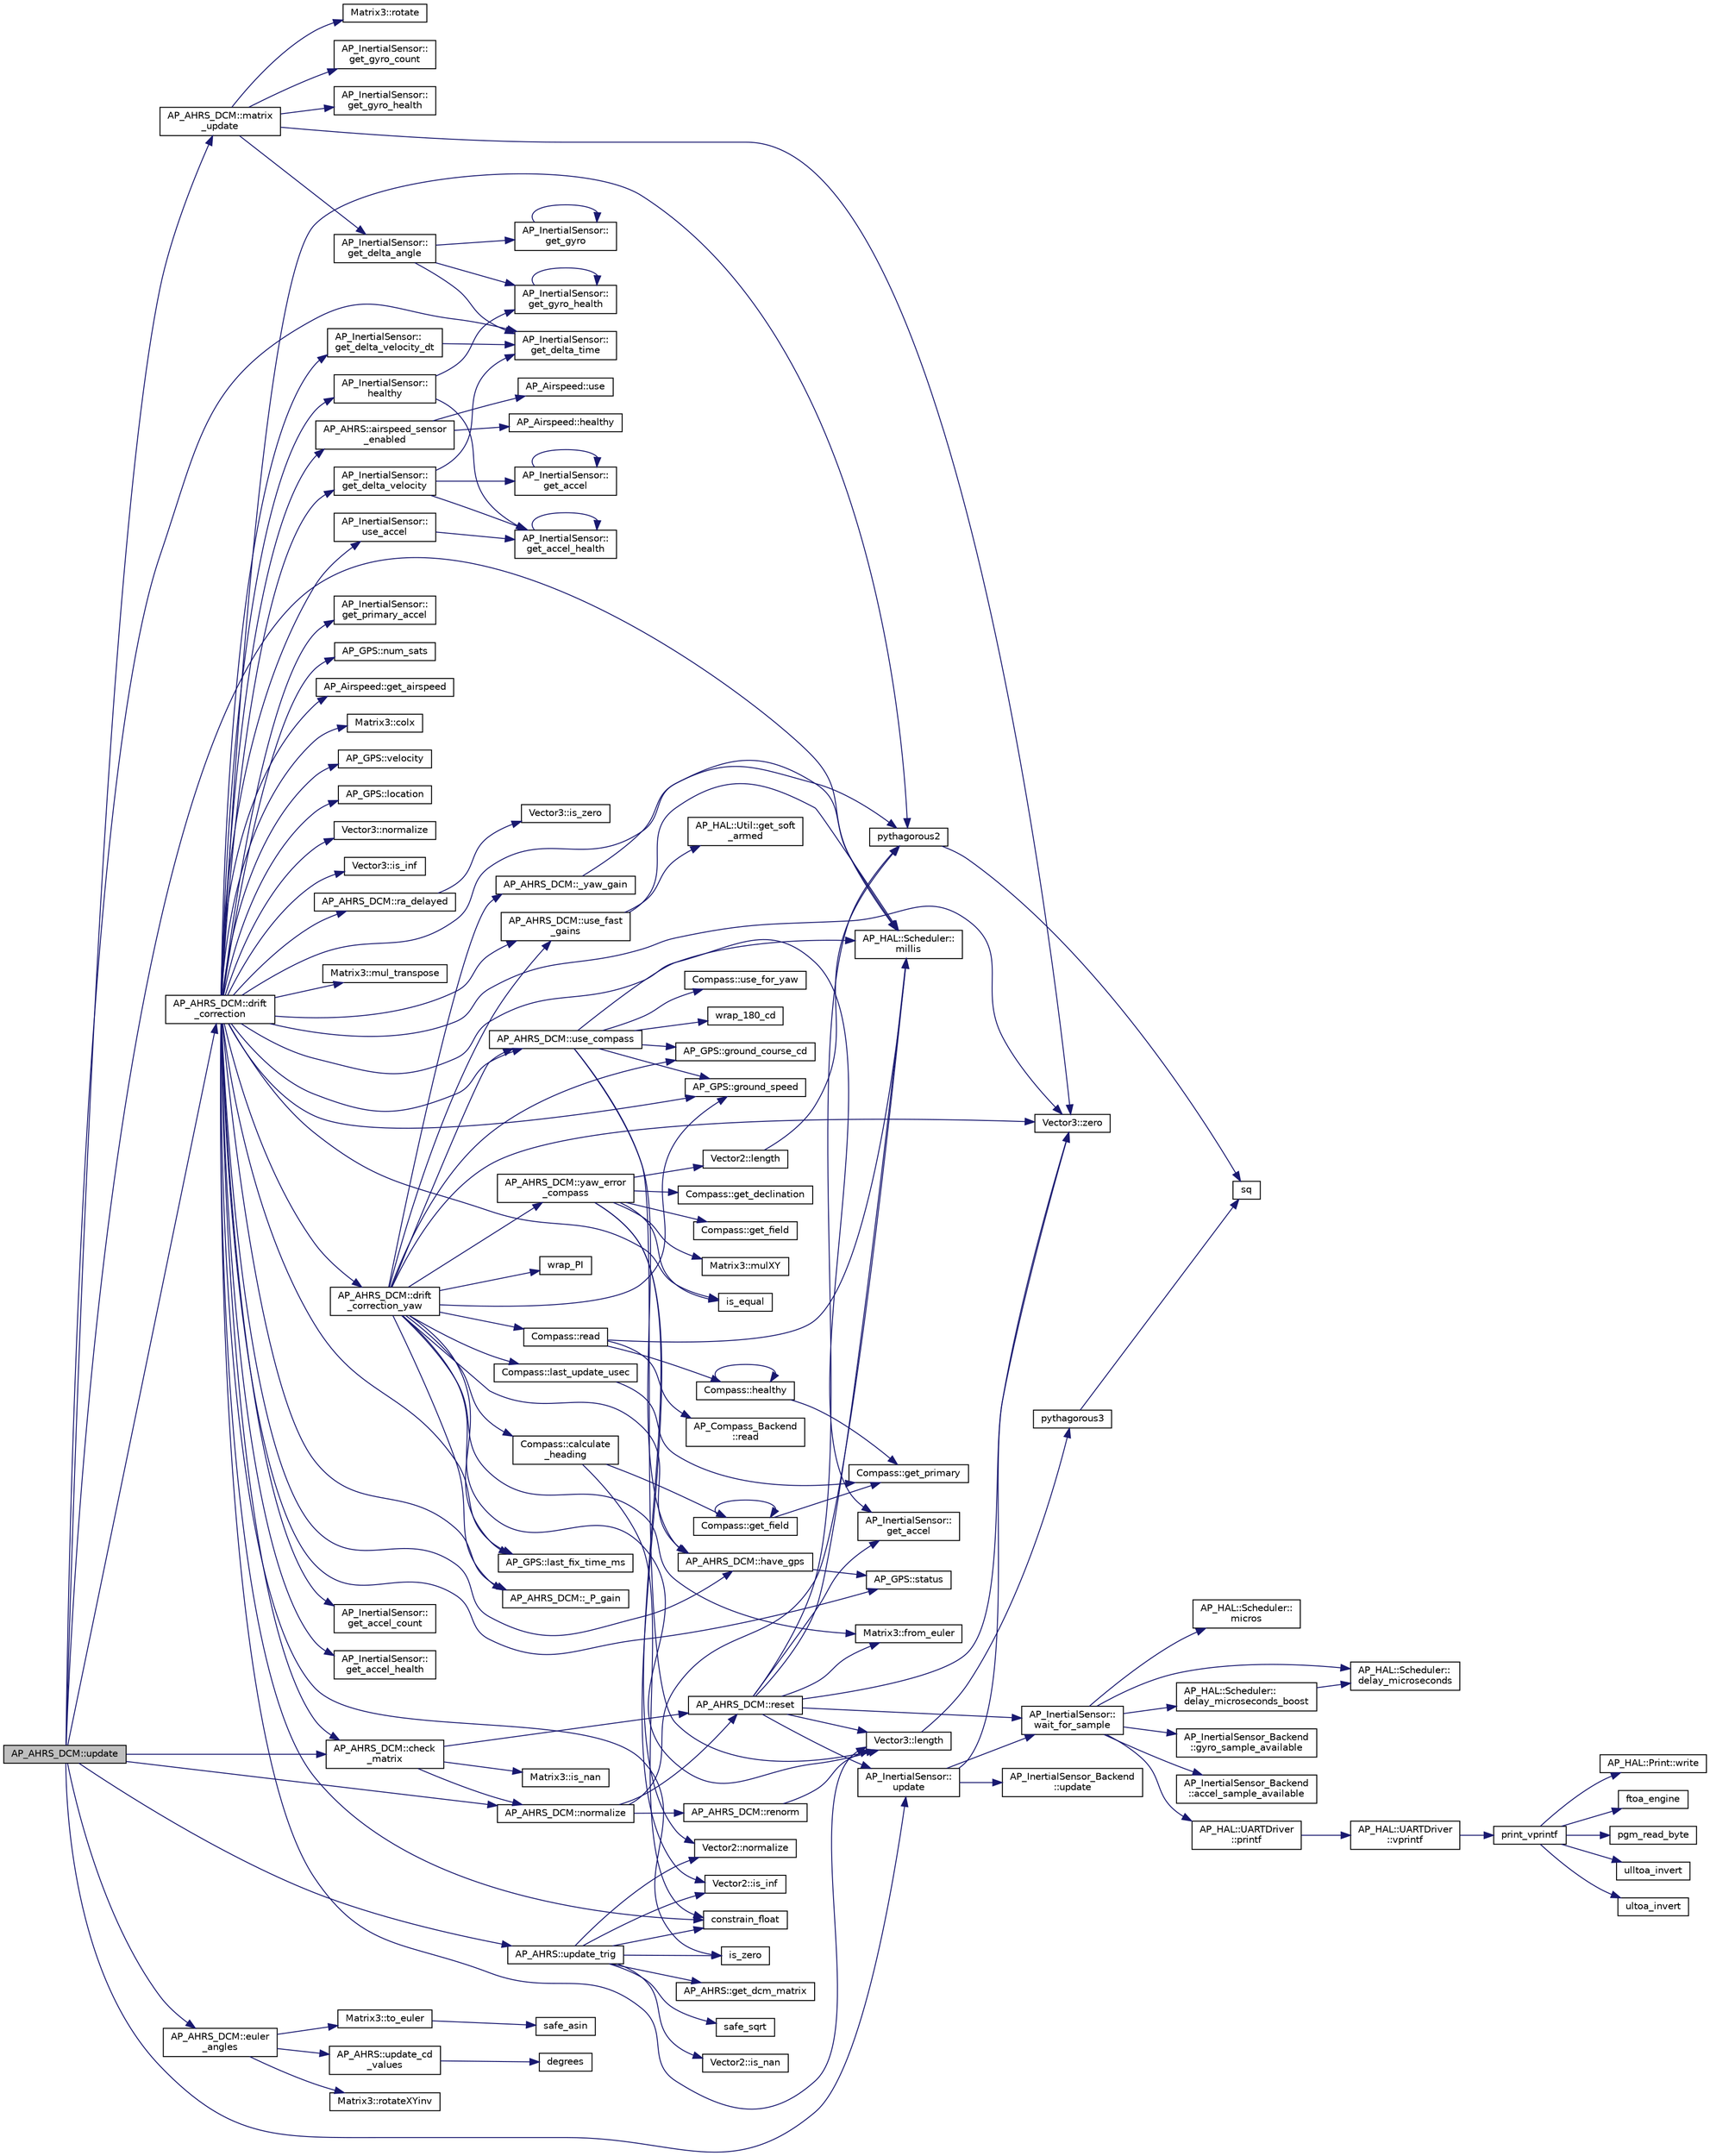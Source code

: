 digraph "AP_AHRS_DCM::update"
{
 // INTERACTIVE_SVG=YES
  edge [fontname="Helvetica",fontsize="10",labelfontname="Helvetica",labelfontsize="10"];
  node [fontname="Helvetica",fontsize="10",shape=record];
  rankdir="LR";
  Node1 [label="AP_AHRS_DCM::update",height=0.2,width=0.4,color="black", fillcolor="grey75", style="filled", fontcolor="black"];
  Node1 -> Node2 [color="midnightblue",fontsize="10",style="solid",fontname="Helvetica"];
  Node2 [label="AP_HAL::Scheduler::\lmillis",height=0.2,width=0.4,color="black", fillcolor="white", style="filled",URL="$classAP__HAL_1_1Scheduler.html#a26b68339fc68a562d8d3a1238d0ec8c1"];
  Node1 -> Node3 [color="midnightblue",fontsize="10",style="solid",fontname="Helvetica"];
  Node3 [label="AP_InertialSensor::\lupdate",height=0.2,width=0.4,color="black", fillcolor="white", style="filled",URL="$classAP__InertialSensor.html#a2ab4e9e49af5ae38f38d3818fde2b675"];
  Node3 -> Node4 [color="midnightblue",fontsize="10",style="solid",fontname="Helvetica"];
  Node4 [label="AP_InertialSensor::\lwait_for_sample",height=0.2,width=0.4,color="black", fillcolor="white", style="filled",URL="$classAP__InertialSensor.html#aa4faf114689e827390b5da7bc6fd5f20"];
  Node4 -> Node5 [color="midnightblue",fontsize="10",style="solid",fontname="Helvetica"];
  Node5 [label="AP_HAL::Scheduler::\lmicros",height=0.2,width=0.4,color="black", fillcolor="white", style="filled",URL="$classAP__HAL_1_1Scheduler.html#add46d722bfb08a16f220e63591654e46"];
  Node4 -> Node6 [color="midnightblue",fontsize="10",style="solid",fontname="Helvetica"];
  Node6 [label="AP_HAL::Scheduler::\ldelay_microseconds_boost",height=0.2,width=0.4,color="black", fillcolor="white", style="filled",URL="$classAP__HAL_1_1Scheduler.html#aa0beaea3a0ce331569f7617c10a06f53"];
  Node6 -> Node7 [color="midnightblue",fontsize="10",style="solid",fontname="Helvetica"];
  Node7 [label="AP_HAL::Scheduler::\ldelay_microseconds",height=0.2,width=0.4,color="black", fillcolor="white", style="filled",URL="$classAP__HAL_1_1Scheduler.html#a78c4f1b1f192ac1c99544b6cc8f099b0"];
  Node4 -> Node8 [color="midnightblue",fontsize="10",style="solid",fontname="Helvetica"];
  Node8 [label="AP_InertialSensor_Backend\l::gyro_sample_available",height=0.2,width=0.4,color="black", fillcolor="white", style="filled",URL="$classAP__InertialSensor__Backend.html#a1e40c452864d32dba89bb000c4381e52"];
  Node4 -> Node9 [color="midnightblue",fontsize="10",style="solid",fontname="Helvetica"];
  Node9 [label="AP_InertialSensor_Backend\l::accel_sample_available",height=0.2,width=0.4,color="black", fillcolor="white", style="filled",URL="$classAP__InertialSensor__Backend.html#a0136c556865dd4a0f123ce8444f042de"];
  Node4 -> Node7 [color="midnightblue",fontsize="10",style="solid",fontname="Helvetica"];
  Node4 -> Node10 [color="midnightblue",fontsize="10",style="solid",fontname="Helvetica"];
  Node10 [label="AP_HAL::UARTDriver\l::printf",height=0.2,width=0.4,color="black", fillcolor="white", style="filled",URL="$classAP__HAL_1_1UARTDriver.html#a65c7824b8877f7a2f79365c8ffae8f56"];
  Node10 -> Node11 [color="midnightblue",fontsize="10",style="solid",fontname="Helvetica"];
  Node11 [label="AP_HAL::UARTDriver\l::vprintf",height=0.2,width=0.4,color="black", fillcolor="white", style="filled",URL="$classAP__HAL_1_1UARTDriver.html#aa8abfb6d6641299472c29ac1edde559f"];
  Node11 -> Node12 [color="midnightblue",fontsize="10",style="solid",fontname="Helvetica"];
  Node12 [label="print_vprintf",height=0.2,width=0.4,color="black", fillcolor="white", style="filled",URL="$print__vprintf_8cpp.html#a473b9349f4b086b552a21eb8fe057016"];
  Node12 -> Node13 [color="midnightblue",fontsize="10",style="solid",fontname="Helvetica"];
  Node13 [label="AP_HAL::Print::write",height=0.2,width=0.4,color="black", fillcolor="white", style="filled",URL="$classAP__HAL_1_1Print.html#acc65391952a43334f8f5c9bef341f501"];
  Node12 -> Node14 [color="midnightblue",fontsize="10",style="solid",fontname="Helvetica"];
  Node14 [label="ftoa_engine",height=0.2,width=0.4,color="black", fillcolor="white", style="filled",URL="$ftoa__engine_8cpp.html#a1c28234da8f20b43c85890d4bb452947"];
  Node12 -> Node15 [color="midnightblue",fontsize="10",style="solid",fontname="Helvetica"];
  Node15 [label="pgm_read_byte",height=0.2,width=0.4,color="black", fillcolor="white", style="filled",URL="$AP__Progmem_8h.html#a1514e0408e036062b4af844baaf567da"];
  Node12 -> Node16 [color="midnightblue",fontsize="10",style="solid",fontname="Helvetica"];
  Node16 [label="ulltoa_invert",height=0.2,width=0.4,color="black", fillcolor="white", style="filled",URL="$utoa__invert_8cpp.html#a34926f552460b47c414ec4d83b32815c"];
  Node12 -> Node17 [color="midnightblue",fontsize="10",style="solid",fontname="Helvetica"];
  Node17 [label="ultoa_invert",height=0.2,width=0.4,color="black", fillcolor="white", style="filled",URL="$utoa__invert_8cpp.html#a5d99bba8e697c1e11da489d88fca8559"];
  Node3 -> Node18 [color="midnightblue",fontsize="10",style="solid",fontname="Helvetica"];
  Node18 [label="AP_InertialSensor_Backend\l::update",height=0.2,width=0.4,color="black", fillcolor="white", style="filled",URL="$classAP__InertialSensor__Backend.html#a7016ddeb343d823f9fe518fd414ba848"];
  Node3 -> Node19 [color="midnightblue",fontsize="10",style="solid",fontname="Helvetica"];
  Node19 [label="Vector3::zero",height=0.2,width=0.4,color="black", fillcolor="white", style="filled",URL="$classVector3.html#adf1769d5ee5df2f8585df2f540fa5efe"];
  Node1 -> Node20 [color="midnightblue",fontsize="10",style="solid",fontname="Helvetica"];
  Node20 [label="AP_InertialSensor::\lget_delta_time",height=0.2,width=0.4,color="black", fillcolor="white", style="filled",URL="$classAP__InertialSensor.html#a7091792f55b39778157617b5e38e6075"];
  Node1 -> Node21 [color="midnightblue",fontsize="10",style="solid",fontname="Helvetica"];
  Node21 [label="AP_AHRS_DCM::matrix\l_update",height=0.2,width=0.4,color="black", fillcolor="white", style="filled",URL="$classAP__AHRS__DCM.html#acc7f8beea93c6ddd74f162c6816ad7a6"];
  Node21 -> Node19 [color="midnightblue",fontsize="10",style="solid",fontname="Helvetica"];
  Node21 -> Node22 [color="midnightblue",fontsize="10",style="solid",fontname="Helvetica"];
  Node22 [label="AP_InertialSensor::\lget_gyro_count",height=0.2,width=0.4,color="black", fillcolor="white", style="filled",URL="$classAP__InertialSensor.html#aef7fac4fe6ae817ed325f9e35735e94d"];
  Node21 -> Node23 [color="midnightblue",fontsize="10",style="solid",fontname="Helvetica"];
  Node23 [label="AP_InertialSensor::\lget_gyro_health",height=0.2,width=0.4,color="black", fillcolor="white", style="filled",URL="$classAP__InertialSensor.html#abc8c1aea2c3bc58a05d8d9832a9d1194"];
  Node21 -> Node24 [color="midnightblue",fontsize="10",style="solid",fontname="Helvetica"];
  Node24 [label="AP_InertialSensor::\lget_delta_angle",height=0.2,width=0.4,color="black", fillcolor="white", style="filled",URL="$classAP__InertialSensor.html#a3be069418436a7fc7a9f87c2b8b34730"];
  Node24 -> Node25 [color="midnightblue",fontsize="10",style="solid",fontname="Helvetica"];
  Node25 [label="AP_InertialSensor::\lget_gyro_health",height=0.2,width=0.4,color="black", fillcolor="white", style="filled",URL="$classAP__InertialSensor.html#aaaf8d4cc4a63cb4cd2aca8f3f59166e0"];
  Node25 -> Node25 [color="midnightblue",fontsize="10",style="solid",fontname="Helvetica"];
  Node24 -> Node26 [color="midnightblue",fontsize="10",style="solid",fontname="Helvetica"];
  Node26 [label="AP_InertialSensor::\lget_gyro",height=0.2,width=0.4,color="black", fillcolor="white", style="filled",URL="$classAP__InertialSensor.html#a2dfdb20e8bf86d75cf1e03f0b205ad77"];
  Node26 -> Node26 [color="midnightblue",fontsize="10",style="solid",fontname="Helvetica"];
  Node24 -> Node20 [color="midnightblue",fontsize="10",style="solid",fontname="Helvetica"];
  Node21 -> Node27 [color="midnightblue",fontsize="10",style="solid",fontname="Helvetica"];
  Node27 [label="Matrix3::rotate",height=0.2,width=0.4,color="black", fillcolor="white", style="filled",URL="$classMatrix3.html#a6f044e8d64f6f10e054af962487399b9"];
  Node1 -> Node28 [color="midnightblue",fontsize="10",style="solid",fontname="Helvetica"];
  Node28 [label="AP_AHRS_DCM::normalize",height=0.2,width=0.4,color="black", fillcolor="white", style="filled",URL="$classAP__AHRS__DCM.html#ace68e355f57ff433c22fab05ebecd549"];
  Node28 -> Node29 [color="midnightblue",fontsize="10",style="solid",fontname="Helvetica"];
  Node29 [label="AP_AHRS_DCM::renorm",height=0.2,width=0.4,color="black", fillcolor="white", style="filled",URL="$classAP__AHRS__DCM.html#a4e552fb518628edd09e649cebb091363"];
  Node29 -> Node30 [color="midnightblue",fontsize="10",style="solid",fontname="Helvetica"];
  Node30 [label="Vector3::length",height=0.2,width=0.4,color="black", fillcolor="white", style="filled",URL="$classVector3.html#ac1fd5514e368a1e1c2d13f71eda18345"];
  Node30 -> Node31 [color="midnightblue",fontsize="10",style="solid",fontname="Helvetica"];
  Node31 [label="pythagorous3",height=0.2,width=0.4,color="black", fillcolor="white", style="filled",URL="$AP__Math_8h.html#a6b05ff3296c2ed55b1cd74262a7330f6"];
  Node31 -> Node32 [color="midnightblue",fontsize="10",style="solid",fontname="Helvetica"];
  Node32 [label="sq",height=0.2,width=0.4,color="black", fillcolor="white", style="filled",URL="$AP__Math_8h.html#a00f57739f8671cb41eae08a51b7cbf7c"];
  Node28 -> Node2 [color="midnightblue",fontsize="10",style="solid",fontname="Helvetica"];
  Node28 -> Node33 [color="midnightblue",fontsize="10",style="solid",fontname="Helvetica"];
  Node33 [label="AP_AHRS_DCM::reset",height=0.2,width=0.4,color="black", fillcolor="white", style="filled",URL="$classAP__AHRS__DCM.html#ab7eaf00b45361ca1c55149781c10bb82"];
  Node33 -> Node19 [color="midnightblue",fontsize="10",style="solid",fontname="Helvetica"];
  Node33 -> Node34 [color="midnightblue",fontsize="10",style="solid",fontname="Helvetica"];
  Node34 [label="Matrix3::from_euler",height=0.2,width=0.4,color="black", fillcolor="white", style="filled",URL="$classMatrix3.html#a62587bd216436f09f06b9e1330f84bc0",tooltip="-*- tab-width: 4; Mode: C++; c-basic-offset: 4; indent-tabs-mode: nil -*- "];
  Node33 -> Node35 [color="midnightblue",fontsize="10",style="solid",fontname="Helvetica"];
  Node35 [label="AP_InertialSensor::\lget_accel",height=0.2,width=0.4,color="black", fillcolor="white", style="filled",URL="$classAP__InertialSensor.html#a0f63a4a0e6fc84d6ab9519bc4b254055"];
  Node33 -> Node30 [color="midnightblue",fontsize="10",style="solid",fontname="Helvetica"];
  Node33 -> Node4 [color="midnightblue",fontsize="10",style="solid",fontname="Helvetica"];
  Node33 -> Node3 [color="midnightblue",fontsize="10",style="solid",fontname="Helvetica"];
  Node33 -> Node36 [color="midnightblue",fontsize="10",style="solid",fontname="Helvetica"];
  Node36 [label="pythagorous2",height=0.2,width=0.4,color="black", fillcolor="white", style="filled",URL="$AP__Math_8h.html#a4a065531591469723bec18f9034a91c3"];
  Node36 -> Node32 [color="midnightblue",fontsize="10",style="solid",fontname="Helvetica"];
  Node33 -> Node2 [color="midnightblue",fontsize="10",style="solid",fontname="Helvetica"];
  Node1 -> Node37 [color="midnightblue",fontsize="10",style="solid",fontname="Helvetica"];
  Node37 [label="AP_AHRS_DCM::drift\l_correction",height=0.2,width=0.4,color="black", fillcolor="white", style="filled",URL="$classAP__AHRS__DCM.html#a8c3304b59bc6a27f24c686985c100549"];
  Node37 -> Node38 [color="midnightblue",fontsize="10",style="solid",fontname="Helvetica"];
  Node38 [label="AP_AHRS_DCM::drift\l_correction_yaw",height=0.2,width=0.4,color="black", fillcolor="white", style="filled",URL="$classAP__AHRS__DCM.html#a101f2aaddcc7e97e690924d4e9d7a191"];
  Node38 -> Node39 [color="midnightblue",fontsize="10",style="solid",fontname="Helvetica"];
  Node39 [label="AP_AHRS_DCM::use_compass",height=0.2,width=0.4,color="black", fillcolor="white", style="filled",URL="$classAP__AHRS__DCM.html#aa257c8f0d20ec0bd05d68c684c5b5f8a"];
  Node39 -> Node40 [color="midnightblue",fontsize="10",style="solid",fontname="Helvetica"];
  Node40 [label="Compass::use_for_yaw",height=0.2,width=0.4,color="black", fillcolor="white", style="filled",URL="$classCompass.html#a97437729a583cd900e4dd1d6d84a4a0e",tooltip="return true if the compass should be used for yaw calculations "];
  Node39 -> Node41 [color="midnightblue",fontsize="10",style="solid",fontname="Helvetica"];
  Node41 [label="AP_AHRS_DCM::have_gps",height=0.2,width=0.4,color="black", fillcolor="white", style="filled",URL="$classAP__AHRS__DCM.html#afa5a3211156bb998a42c39daf613b736"];
  Node41 -> Node42 [color="midnightblue",fontsize="10",style="solid",fontname="Helvetica"];
  Node42 [label="AP_GPS::status",height=0.2,width=0.4,color="black", fillcolor="white", style="filled",URL="$classAP__GPS.html#a9093c8cf1d5a78ccd8677229bb314d37",tooltip="Query GPS status. "];
  Node39 -> Node43 [color="midnightblue",fontsize="10",style="solid",fontname="Helvetica"];
  Node43 [label="AP_GPS::ground_speed",height=0.2,width=0.4,color="black", fillcolor="white", style="filled",URL="$classAP__GPS.html#a426041563da447ec6e9cde1926a88fdb"];
  Node39 -> Node44 [color="midnightblue",fontsize="10",style="solid",fontname="Helvetica"];
  Node44 [label="wrap_180_cd",height=0.2,width=0.4,color="black", fillcolor="white", style="filled",URL="$AP__Math_8h.html#a35821002985a8e3e526c8ccad9bb9934"];
  Node39 -> Node45 [color="midnightblue",fontsize="10",style="solid",fontname="Helvetica"];
  Node45 [label="AP_GPS::ground_course_cd",height=0.2,width=0.4,color="black", fillcolor="white", style="filled",URL="$classAP__GPS.html#a94caaa8676fecb6c0c4a8a58eea3b106"];
  Node39 -> Node30 [color="midnightblue",fontsize="10",style="solid",fontname="Helvetica"];
  Node39 -> Node2 [color="midnightblue",fontsize="10",style="solid",fontname="Helvetica"];
  Node38 -> Node46 [color="midnightblue",fontsize="10",style="solid",fontname="Helvetica"];
  Node46 [label="Compass::last_update_usec",height=0.2,width=0.4,color="black", fillcolor="white", style="filled",URL="$classCompass.html#a9600516e0dbde9186d3b14b3457af013"];
  Node46 -> Node47 [color="midnightblue",fontsize="10",style="solid",fontname="Helvetica"];
  Node47 [label="Compass::get_primary",height=0.2,width=0.4,color="black", fillcolor="white", style="filled",URL="$classCompass.html#a0120c84cc915d5a34aafedc1ce3f5186"];
  Node38 -> Node48 [color="midnightblue",fontsize="10",style="solid",fontname="Helvetica"];
  Node48 [label="Compass::read",height=0.2,width=0.4,color="black", fillcolor="white", style="filled",URL="$classCompass.html#a2593e947a6c8a4937dccd2d367158b74"];
  Node48 -> Node49 [color="midnightblue",fontsize="10",style="solid",fontname="Helvetica"];
  Node49 [label="AP_Compass_Backend\l::read",height=0.2,width=0.4,color="black", fillcolor="white", style="filled",URL="$classAP__Compass__Backend.html#a4ad0e616103be3703829b829ab590a53"];
  Node48 -> Node2 [color="midnightblue",fontsize="10",style="solid",fontname="Helvetica"];
  Node48 -> Node50 [color="midnightblue",fontsize="10",style="solid",fontname="Helvetica"];
  Node50 [label="Compass::healthy",height=0.2,width=0.4,color="black", fillcolor="white", style="filled",URL="$classCompass.html#a3be4f1bd3056c7c0d97226f58e9f32f0"];
  Node50 -> Node50 [color="midnightblue",fontsize="10",style="solid",fontname="Helvetica"];
  Node50 -> Node47 [color="midnightblue",fontsize="10",style="solid",fontname="Helvetica"];
  Node38 -> Node51 [color="midnightblue",fontsize="10",style="solid",fontname="Helvetica"];
  Node51 [label="Compass::calculate\l_heading",height=0.2,width=0.4,color="black", fillcolor="white", style="filled",URL="$classCompass.html#aeef734d2cd69c8c0c3efa182ec7f80bb"];
  Node51 -> Node52 [color="midnightblue",fontsize="10",style="solid",fontname="Helvetica"];
  Node52 [label="Compass::get_field",height=0.2,width=0.4,color="black", fillcolor="white", style="filled",URL="$classCompass.html#a22ce936207eeda5d3fa55237271cef3e"];
  Node52 -> Node52 [color="midnightblue",fontsize="10",style="solid",fontname="Helvetica"];
  Node52 -> Node47 [color="midnightblue",fontsize="10",style="solid",fontname="Helvetica"];
  Node51 -> Node53 [color="midnightblue",fontsize="10",style="solid",fontname="Helvetica"];
  Node53 [label="constrain_float",height=0.2,width=0.4,color="black", fillcolor="white", style="filled",URL="$AP__Math_8h.html#a27149a7dfbb14319088e8332705c0046"];
  Node38 -> Node34 [color="midnightblue",fontsize="10",style="solid",fontname="Helvetica"];
  Node38 -> Node19 [color="midnightblue",fontsize="10",style="solid",fontname="Helvetica"];
  Node38 -> Node54 [color="midnightblue",fontsize="10",style="solid",fontname="Helvetica"];
  Node54 [label="AP_AHRS_DCM::yaw_error\l_compass",height=0.2,width=0.4,color="black", fillcolor="white", style="filled",URL="$classAP__AHRS__DCM.html#a5a98cf4f7346879e60a0f977757a6634"];
  Node54 -> Node55 [color="midnightblue",fontsize="10",style="solid",fontname="Helvetica"];
  Node55 [label="Compass::get_field",height=0.2,width=0.4,color="black", fillcolor="white", style="filled",URL="$classCompass.html#aa1f44c7920bbd147fa2e58bfedd3c4bb",tooltip="Return the current field as a Vector3f in milligauss. "];
  Node54 -> Node56 [color="midnightblue",fontsize="10",style="solid",fontname="Helvetica"];
  Node56 [label="Matrix3::mulXY",height=0.2,width=0.4,color="black", fillcolor="white", style="filled",URL="$classMatrix3.html#a4a7bc2c8ec460484472f14298dfec7bf"];
  Node54 -> Node57 [color="midnightblue",fontsize="10",style="solid",fontname="Helvetica"];
  Node57 [label="Vector2::length",height=0.2,width=0.4,color="black", fillcolor="white", style="filled",URL="$structVector2.html#ad8ebafde96f43521d3647e2552387529",tooltip="-*- tab-width: 4; Mode: C++; c-basic-offset: 4; indent-tabs-mode: nil -*- "];
  Node57 -> Node36 [color="midnightblue",fontsize="10",style="solid",fontname="Helvetica"];
  Node54 -> Node58 [color="midnightblue",fontsize="10",style="solid",fontname="Helvetica"];
  Node58 [label="Vector2::normalize",height=0.2,width=0.4,color="black", fillcolor="white", style="filled",URL="$structVector2.html#ace2a626eaa79412e2946216e9c3e63c6"];
  Node54 -> Node59 [color="midnightblue",fontsize="10",style="solid",fontname="Helvetica"];
  Node59 [label="Vector2::is_inf",height=0.2,width=0.4,color="black", fillcolor="white", style="filled",URL="$structVector2.html#aa5e9fddaa1ce691bc6f3e9746e70acee"];
  Node54 -> Node60 [color="midnightblue",fontsize="10",style="solid",fontname="Helvetica"];
  Node60 [label="is_equal",height=0.2,width=0.4,color="black", fillcolor="white", style="filled",URL="$AP__Math_8h.html#acedd05d9f5ab6f2878991cc684e17c18"];
  Node54 -> Node61 [color="midnightblue",fontsize="10",style="solid",fontname="Helvetica"];
  Node61 [label="Compass::get_declination",height=0.2,width=0.4,color="black", fillcolor="white", style="filled",URL="$classCompass.html#a5051de1d15ee203600422235ab93c88c"];
  Node38 -> Node62 [color="midnightblue",fontsize="10",style="solid",fontname="Helvetica"];
  Node62 [label="AP_GPS::last_fix_time_ms",height=0.2,width=0.4,color="black", fillcolor="white", style="filled",URL="$classAP__GPS.html#a2ce70cc34e62a3f0e5980f56d9a36856"];
  Node38 -> Node41 [color="midnightblue",fontsize="10",style="solid",fontname="Helvetica"];
  Node38 -> Node43 [color="midnightblue",fontsize="10",style="solid",fontname="Helvetica"];
  Node38 -> Node45 [color="midnightblue",fontsize="10",style="solid",fontname="Helvetica"];
  Node38 -> Node63 [color="midnightblue",fontsize="10",style="solid",fontname="Helvetica"];
  Node63 [label="wrap_PI",height=0.2,width=0.4,color="black", fillcolor="white", style="filled",URL="$AP__Math_8h.html#ada62278a4b460237f914e1c6a5355e55"];
  Node38 -> Node30 [color="midnightblue",fontsize="10",style="solid",fontname="Helvetica"];
  Node38 -> Node64 [color="midnightblue",fontsize="10",style="solid",fontname="Helvetica"];
  Node64 [label="AP_AHRS_DCM::_P_gain",height=0.2,width=0.4,color="black", fillcolor="white", style="filled",URL="$classAP__AHRS__DCM.html#ab325da9c7e120fb193d8ef26b1d05acd"];
  Node38 -> Node65 [color="midnightblue",fontsize="10",style="solid",fontname="Helvetica"];
  Node65 [label="AP_AHRS_DCM::_yaw_gain",height=0.2,width=0.4,color="black", fillcolor="white", style="filled",URL="$classAP__AHRS__DCM.html#a9a121e2a1640bca4d91898439398e995"];
  Node65 -> Node36 [color="midnightblue",fontsize="10",style="solid",fontname="Helvetica"];
  Node38 -> Node66 [color="midnightblue",fontsize="10",style="solid",fontname="Helvetica"];
  Node66 [label="AP_AHRS_DCM::use_fast\l_gains",height=0.2,width=0.4,color="black", fillcolor="white", style="filled",URL="$classAP__AHRS__DCM.html#aa153e7a64b9e3b87ecc46f1cf1532599"];
  Node66 -> Node67 [color="midnightblue",fontsize="10",style="solid",fontname="Helvetica"];
  Node67 [label="AP_HAL::Util::get_soft\l_armed",height=0.2,width=0.4,color="black", fillcolor="white", style="filled",URL="$classAP__HAL_1_1Util.html#a973ee89f8eee7af3a4d2a3eb700cbf3c"];
  Node66 -> Node2 [color="midnightblue",fontsize="10",style="solid",fontname="Helvetica"];
  Node37 -> Node68 [color="midnightblue",fontsize="10",style="solid",fontname="Helvetica"];
  Node68 [label="AP_InertialSensor::\lget_accel_count",height=0.2,width=0.4,color="black", fillcolor="white", style="filled",URL="$classAP__InertialSensor.html#ac57331a5046d45016ef900726e1be2fb"];
  Node37 -> Node69 [color="midnightblue",fontsize="10",style="solid",fontname="Helvetica"];
  Node69 [label="AP_InertialSensor::\lget_accel_health",height=0.2,width=0.4,color="black", fillcolor="white", style="filled",URL="$classAP__InertialSensor.html#a2044e7b3804c73b4c393d3988351a96e"];
  Node37 -> Node70 [color="midnightblue",fontsize="10",style="solid",fontname="Helvetica"];
  Node70 [label="AP_InertialSensor::\lget_delta_velocity",height=0.2,width=0.4,color="black", fillcolor="white", style="filled",URL="$classAP__InertialSensor.html#ae29959984a5cbda37ebfce599f89ef73"];
  Node70 -> Node71 [color="midnightblue",fontsize="10",style="solid",fontname="Helvetica"];
  Node71 [label="AP_InertialSensor::\lget_accel_health",height=0.2,width=0.4,color="black", fillcolor="white", style="filled",URL="$classAP__InertialSensor.html#ad62d78eafa668b24e1969ee38a4aa882"];
  Node71 -> Node71 [color="midnightblue",fontsize="10",style="solid",fontname="Helvetica"];
  Node70 -> Node72 [color="midnightblue",fontsize="10",style="solid",fontname="Helvetica"];
  Node72 [label="AP_InertialSensor::\lget_accel",height=0.2,width=0.4,color="black", fillcolor="white", style="filled",URL="$classAP__InertialSensor.html#a0e468eca65e425f017c8467039900573"];
  Node72 -> Node72 [color="midnightblue",fontsize="10",style="solid",fontname="Helvetica"];
  Node70 -> Node20 [color="midnightblue",fontsize="10",style="solid",fontname="Helvetica"];
  Node37 -> Node73 [color="midnightblue",fontsize="10",style="solid",fontname="Helvetica"];
  Node73 [label="AP_InertialSensor::\lget_delta_velocity_dt",height=0.2,width=0.4,color="black", fillcolor="white", style="filled",URL="$classAP__InertialSensor.html#ad22e8ed9b13a093d5cf3a2a420522b3b"];
  Node73 -> Node20 [color="midnightblue",fontsize="10",style="solid",fontname="Helvetica"];
  Node37 -> Node74 [color="midnightblue",fontsize="10",style="solid",fontname="Helvetica"];
  Node74 [label="AP_InertialSensor::\luse_accel",height=0.2,width=0.4,color="black", fillcolor="white", style="filled",URL="$classAP__InertialSensor.html#a733bdee49ff9e3f1a911874469a1a3ac"];
  Node74 -> Node71 [color="midnightblue",fontsize="10",style="solid",fontname="Helvetica"];
  Node37 -> Node53 [color="midnightblue",fontsize="10",style="solid",fontname="Helvetica"];
  Node37 -> Node75 [color="midnightblue",fontsize="10",style="solid",fontname="Helvetica"];
  Node75 [label="AP_InertialSensor::\lget_primary_accel",height=0.2,width=0.4,color="black", fillcolor="white", style="filled",URL="$classAP__InertialSensor.html#ab7e75af54a874d77240c89c6e5152a99"];
  Node37 -> Node41 [color="midnightblue",fontsize="10",style="solid",fontname="Helvetica"];
  Node37 -> Node42 [color="midnightblue",fontsize="10",style="solid",fontname="Helvetica"];
  Node37 -> Node76 [color="midnightblue",fontsize="10",style="solid",fontname="Helvetica"];
  Node76 [label="AP_GPS::num_sats",height=0.2,width=0.4,color="black", fillcolor="white", style="filled",URL="$classAP__GPS.html#af74c8da8ab7394a33b0f0e64582d8648"];
  Node37 -> Node77 [color="midnightblue",fontsize="10",style="solid",fontname="Helvetica"];
  Node77 [label="AP_AHRS::airspeed_sensor\l_enabled",height=0.2,width=0.4,color="black", fillcolor="white", style="filled",URL="$classAP__AHRS.html#a8691156c332da099e3f5952e72ae2a58"];
  Node77 -> Node78 [color="midnightblue",fontsize="10",style="solid",fontname="Helvetica"];
  Node78 [label="AP_Airspeed::use",height=0.2,width=0.4,color="black", fillcolor="white", style="filled",URL="$classAP__Airspeed.html#a6162295b433e3a863c0d4b9086b19014"];
  Node77 -> Node79 [color="midnightblue",fontsize="10",style="solid",fontname="Helvetica"];
  Node79 [label="AP_Airspeed::healthy",height=0.2,width=0.4,color="black", fillcolor="white", style="filled",URL="$classAP__Airspeed.html#acddaade777fa87d5b8c904c79be01204"];
  Node37 -> Node80 [color="midnightblue",fontsize="10",style="solid",fontname="Helvetica"];
  Node80 [label="AP_Airspeed::get_airspeed",height=0.2,width=0.4,color="black", fillcolor="white", style="filled",URL="$classAP__Airspeed.html#a1027b15b91e0af1dbfe8b999a88c8a25"];
  Node37 -> Node81 [color="midnightblue",fontsize="10",style="solid",fontname="Helvetica"];
  Node81 [label="Matrix3::colx",height=0.2,width=0.4,color="black", fillcolor="white", style="filled",URL="$classMatrix3.html#a6dbf35887ea4aa5b7fe5421e457ffa1f"];
  Node37 -> Node2 [color="midnightblue",fontsize="10",style="solid",fontname="Helvetica"];
  Node37 -> Node62 [color="midnightblue",fontsize="10",style="solid",fontname="Helvetica"];
  Node37 -> Node82 [color="midnightblue",fontsize="10",style="solid",fontname="Helvetica"];
  Node82 [label="AP_GPS::velocity",height=0.2,width=0.4,color="black", fillcolor="white", style="filled",URL="$classAP__GPS.html#a8b36acdc5098b3f77e28ec640b438fbd"];
  Node37 -> Node30 [color="midnightblue",fontsize="10",style="solid",fontname="Helvetica"];
  Node37 -> Node83 [color="midnightblue",fontsize="10",style="solid",fontname="Helvetica"];
  Node83 [label="AP_GPS::location",height=0.2,width=0.4,color="black", fillcolor="white", style="filled",URL="$classAP__GPS.html#a2ca8a9bad47faad1baeb09e124979022"];
  Node37 -> Node84 [color="midnightblue",fontsize="10",style="solid",fontname="Helvetica"];
  Node84 [label="Vector3::normalize",height=0.2,width=0.4,color="black", fillcolor="white", style="filled",URL="$classVector3.html#a9b147a862a1b86ed2e5b735d19da3da1"];
  Node37 -> Node85 [color="midnightblue",fontsize="10",style="solid",fontname="Helvetica"];
  Node85 [label="Vector3::is_inf",height=0.2,width=0.4,color="black", fillcolor="white", style="filled",URL="$classVector3.html#aa62985d395985b7047835c5fc6ab8092"];
  Node37 -> Node86 [color="midnightblue",fontsize="10",style="solid",fontname="Helvetica"];
  Node86 [label="AP_AHRS_DCM::ra_delayed",height=0.2,width=0.4,color="black", fillcolor="white", style="filled",URL="$classAP__AHRS__DCM.html#a7bc37bdad09338db918fbda9261f2c66"];
  Node86 -> Node87 [color="midnightblue",fontsize="10",style="solid",fontname="Helvetica"];
  Node87 [label="Vector3::is_zero",height=0.2,width=0.4,color="black", fillcolor="white", style="filled",URL="$classVector3.html#a0a3015b68acc33e5ca34bbe122d7fc66"];
  Node37 -> Node88 [color="midnightblue",fontsize="10",style="solid",fontname="Helvetica"];
  Node88 [label="is_zero",height=0.2,width=0.4,color="black", fillcolor="white", style="filled",URL="$AP__Math_8h.html#a108b79eeb35c5d58f324458ec9e1e9f2"];
  Node37 -> Node36 [color="midnightblue",fontsize="10",style="solid",fontname="Helvetica"];
  Node37 -> Node39 [color="midnightblue",fontsize="10",style="solid",fontname="Helvetica"];
  Node37 -> Node60 [color="midnightblue",fontsize="10",style="solid",fontname="Helvetica"];
  Node37 -> Node89 [color="midnightblue",fontsize="10",style="solid",fontname="Helvetica"];
  Node89 [label="AP_InertialSensor::\lhealthy",height=0.2,width=0.4,color="black", fillcolor="white", style="filled",URL="$classAP__InertialSensor.html#af9a2cb87b1d88d9f9c450bfb601e78b0"];
  Node89 -> Node25 [color="midnightblue",fontsize="10",style="solid",fontname="Helvetica"];
  Node89 -> Node71 [color="midnightblue",fontsize="10",style="solid",fontname="Helvetica"];
  Node37 -> Node19 [color="midnightblue",fontsize="10",style="solid",fontname="Helvetica"];
  Node37 -> Node90 [color="midnightblue",fontsize="10",style="solid",fontname="Helvetica"];
  Node90 [label="Matrix3::mul_transpose",height=0.2,width=0.4,color="black", fillcolor="white", style="filled",URL="$classMatrix3.html#a3705734aec6b67d729011cd792d7398a"];
  Node37 -> Node91 [color="midnightblue",fontsize="10",style="solid",fontname="Helvetica"];
  Node91 [label="AP_AHRS_DCM::check\l_matrix",height=0.2,width=0.4,color="black", fillcolor="white", style="filled",URL="$classAP__AHRS__DCM.html#aa7cd5fe913c090673b3dcaa3da9eacb3"];
  Node91 -> Node92 [color="midnightblue",fontsize="10",style="solid",fontname="Helvetica"];
  Node92 [label="Matrix3::is_nan",height=0.2,width=0.4,color="black", fillcolor="white", style="filled",URL="$classMatrix3.html#a2c69227a793818d8a8f47e99ffa99885"];
  Node91 -> Node33 [color="midnightblue",fontsize="10",style="solid",fontname="Helvetica"];
  Node91 -> Node28 [color="midnightblue",fontsize="10",style="solid",fontname="Helvetica"];
  Node37 -> Node64 [color="midnightblue",fontsize="10",style="solid",fontname="Helvetica"];
  Node37 -> Node66 [color="midnightblue",fontsize="10",style="solid",fontname="Helvetica"];
  Node37 -> Node43 [color="midnightblue",fontsize="10",style="solid",fontname="Helvetica"];
  Node37 -> Node35 [color="midnightblue",fontsize="10",style="solid",fontname="Helvetica"];
  Node1 -> Node91 [color="midnightblue",fontsize="10",style="solid",fontname="Helvetica"];
  Node1 -> Node93 [color="midnightblue",fontsize="10",style="solid",fontname="Helvetica"];
  Node93 [label="AP_AHRS_DCM::euler\l_angles",height=0.2,width=0.4,color="black", fillcolor="white", style="filled",URL="$classAP__AHRS__DCM.html#a78be7bcd6145ccfea4499800fabc65e5"];
  Node93 -> Node94 [color="midnightblue",fontsize="10",style="solid",fontname="Helvetica"];
  Node94 [label="Matrix3::rotateXYinv",height=0.2,width=0.4,color="black", fillcolor="white", style="filled",URL="$classMatrix3.html#af6fb286af49f43844ba70cbb80ab2db7"];
  Node93 -> Node95 [color="midnightblue",fontsize="10",style="solid",fontname="Helvetica"];
  Node95 [label="Matrix3::to_euler",height=0.2,width=0.4,color="black", fillcolor="white", style="filled",URL="$classMatrix3.html#a893c6a712d52e47dbb7ed2d7a548046e"];
  Node95 -> Node96 [color="midnightblue",fontsize="10",style="solid",fontname="Helvetica"];
  Node96 [label="safe_asin",height=0.2,width=0.4,color="black", fillcolor="white", style="filled",URL="$AP__Math_8cpp.html#a2706fd969ad73bc8ef977d964c04f4a3"];
  Node93 -> Node97 [color="midnightblue",fontsize="10",style="solid",fontname="Helvetica"];
  Node97 [label="AP_AHRS::update_cd\l_values",height=0.2,width=0.4,color="black", fillcolor="white", style="filled",URL="$classAP__AHRS.html#a8bf3f8d2410b5456bc43b937c872e6bb"];
  Node97 -> Node98 [color="midnightblue",fontsize="10",style="solid",fontname="Helvetica"];
  Node98 [label="degrees",height=0.2,width=0.4,color="black", fillcolor="white", style="filled",URL="$AP__Math_8h.html#a420f396aeb3fce0177dead408c1c2da2"];
  Node1 -> Node99 [color="midnightblue",fontsize="10",style="solid",fontname="Helvetica"];
  Node99 [label="AP_AHRS::update_trig",height=0.2,width=0.4,color="black", fillcolor="white", style="filled",URL="$classAP__AHRS.html#a34c0a28db3bc87426f69e34e5949bd8b"];
  Node99 -> Node100 [color="midnightblue",fontsize="10",style="solid",fontname="Helvetica"];
  Node100 [label="AP_AHRS::get_dcm_matrix",height=0.2,width=0.4,color="black", fillcolor="white", style="filled",URL="$classAP__AHRS.html#aeabf15a0103be3040fb4ff0de69658ab"];
  Node99 -> Node58 [color="midnightblue",fontsize="10",style="solid",fontname="Helvetica"];
  Node99 -> Node53 [color="midnightblue",fontsize="10",style="solid",fontname="Helvetica"];
  Node99 -> Node101 [color="midnightblue",fontsize="10",style="solid",fontname="Helvetica"];
  Node101 [label="safe_sqrt",height=0.2,width=0.4,color="black", fillcolor="white", style="filled",URL="$AP__Math_8cpp.html#a7b812b7e8008b90ab24bcd9c3b0e8e3b"];
  Node99 -> Node88 [color="midnightblue",fontsize="10",style="solid",fontname="Helvetica"];
  Node99 -> Node59 [color="midnightblue",fontsize="10",style="solid",fontname="Helvetica"];
  Node99 -> Node102 [color="midnightblue",fontsize="10",style="solid",fontname="Helvetica"];
  Node102 [label="Vector2::is_nan",height=0.2,width=0.4,color="black", fillcolor="white", style="filled",URL="$structVector2.html#a7be163e235660e630dd10600143b0374"];
}
